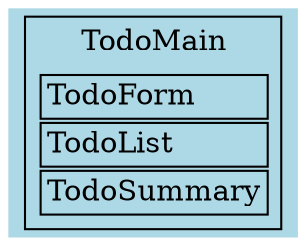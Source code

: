 digraph todomain_1 {
  TodoMain [style="filled", fillcolor="lightblue", shape="plaintext", label=<
    <table border="1">
      <tr><td border="0">TodoMain</td></tr>
      <tr><td border="0"><table border="0">
        <tr><td border="1" align="left">TodoForm</td></tr>
        <tr><td border="1" align="left">TodoList</td></tr>
        <tr><td border="1" align="left">TodoSummary</td></tr>
      </table></td></tr>
    </table>
  >]
}
